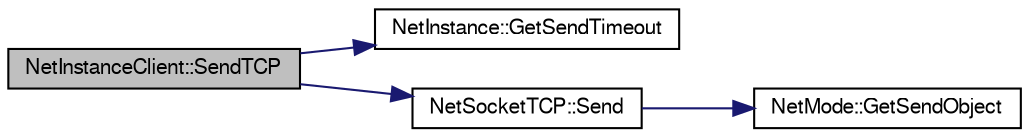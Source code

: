 digraph G
{
  edge [fontname="FreeSans",fontsize="10",labelfontname="FreeSans",labelfontsize="10"];
  node [fontname="FreeSans",fontsize="10",shape=record];
  rankdir=LR;
  Node1 [label="NetInstanceClient::SendTCP",height=0.2,width=0.4,color="black", fillcolor="grey75", style="filled" fontcolor="black"];
  Node1 -> Node2 [color="midnightblue",fontsize="10",style="solid"];
  Node2 [label="NetInstance::GetSendTimeout",height=0.2,width=0.4,color="black", fillcolor="white", style="filled",URL="$class_net_instance.html#acb2e37ec4f37f5f7733bca4e452e1754"];
  Node1 -> Node3 [color="midnightblue",fontsize="10",style="solid"];
  Node3 [label="NetSocketTCP::Send",height=0.2,width=0.4,color="black", fillcolor="white", style="filled",URL="$class_net_socket_t_c_p.html#a0c81335a45d43fc31073596bee96f7c0"];
  Node3 -> Node4 [color="midnightblue",fontsize="10",style="solid"];
  Node4 [label="NetMode::GetSendObject",height=0.2,width=0.4,color="black", fillcolor="white", style="filled",URL="$class_net_mode.html#a2a44f68cb6dccbeff90cabbdede0b54e"];
}
